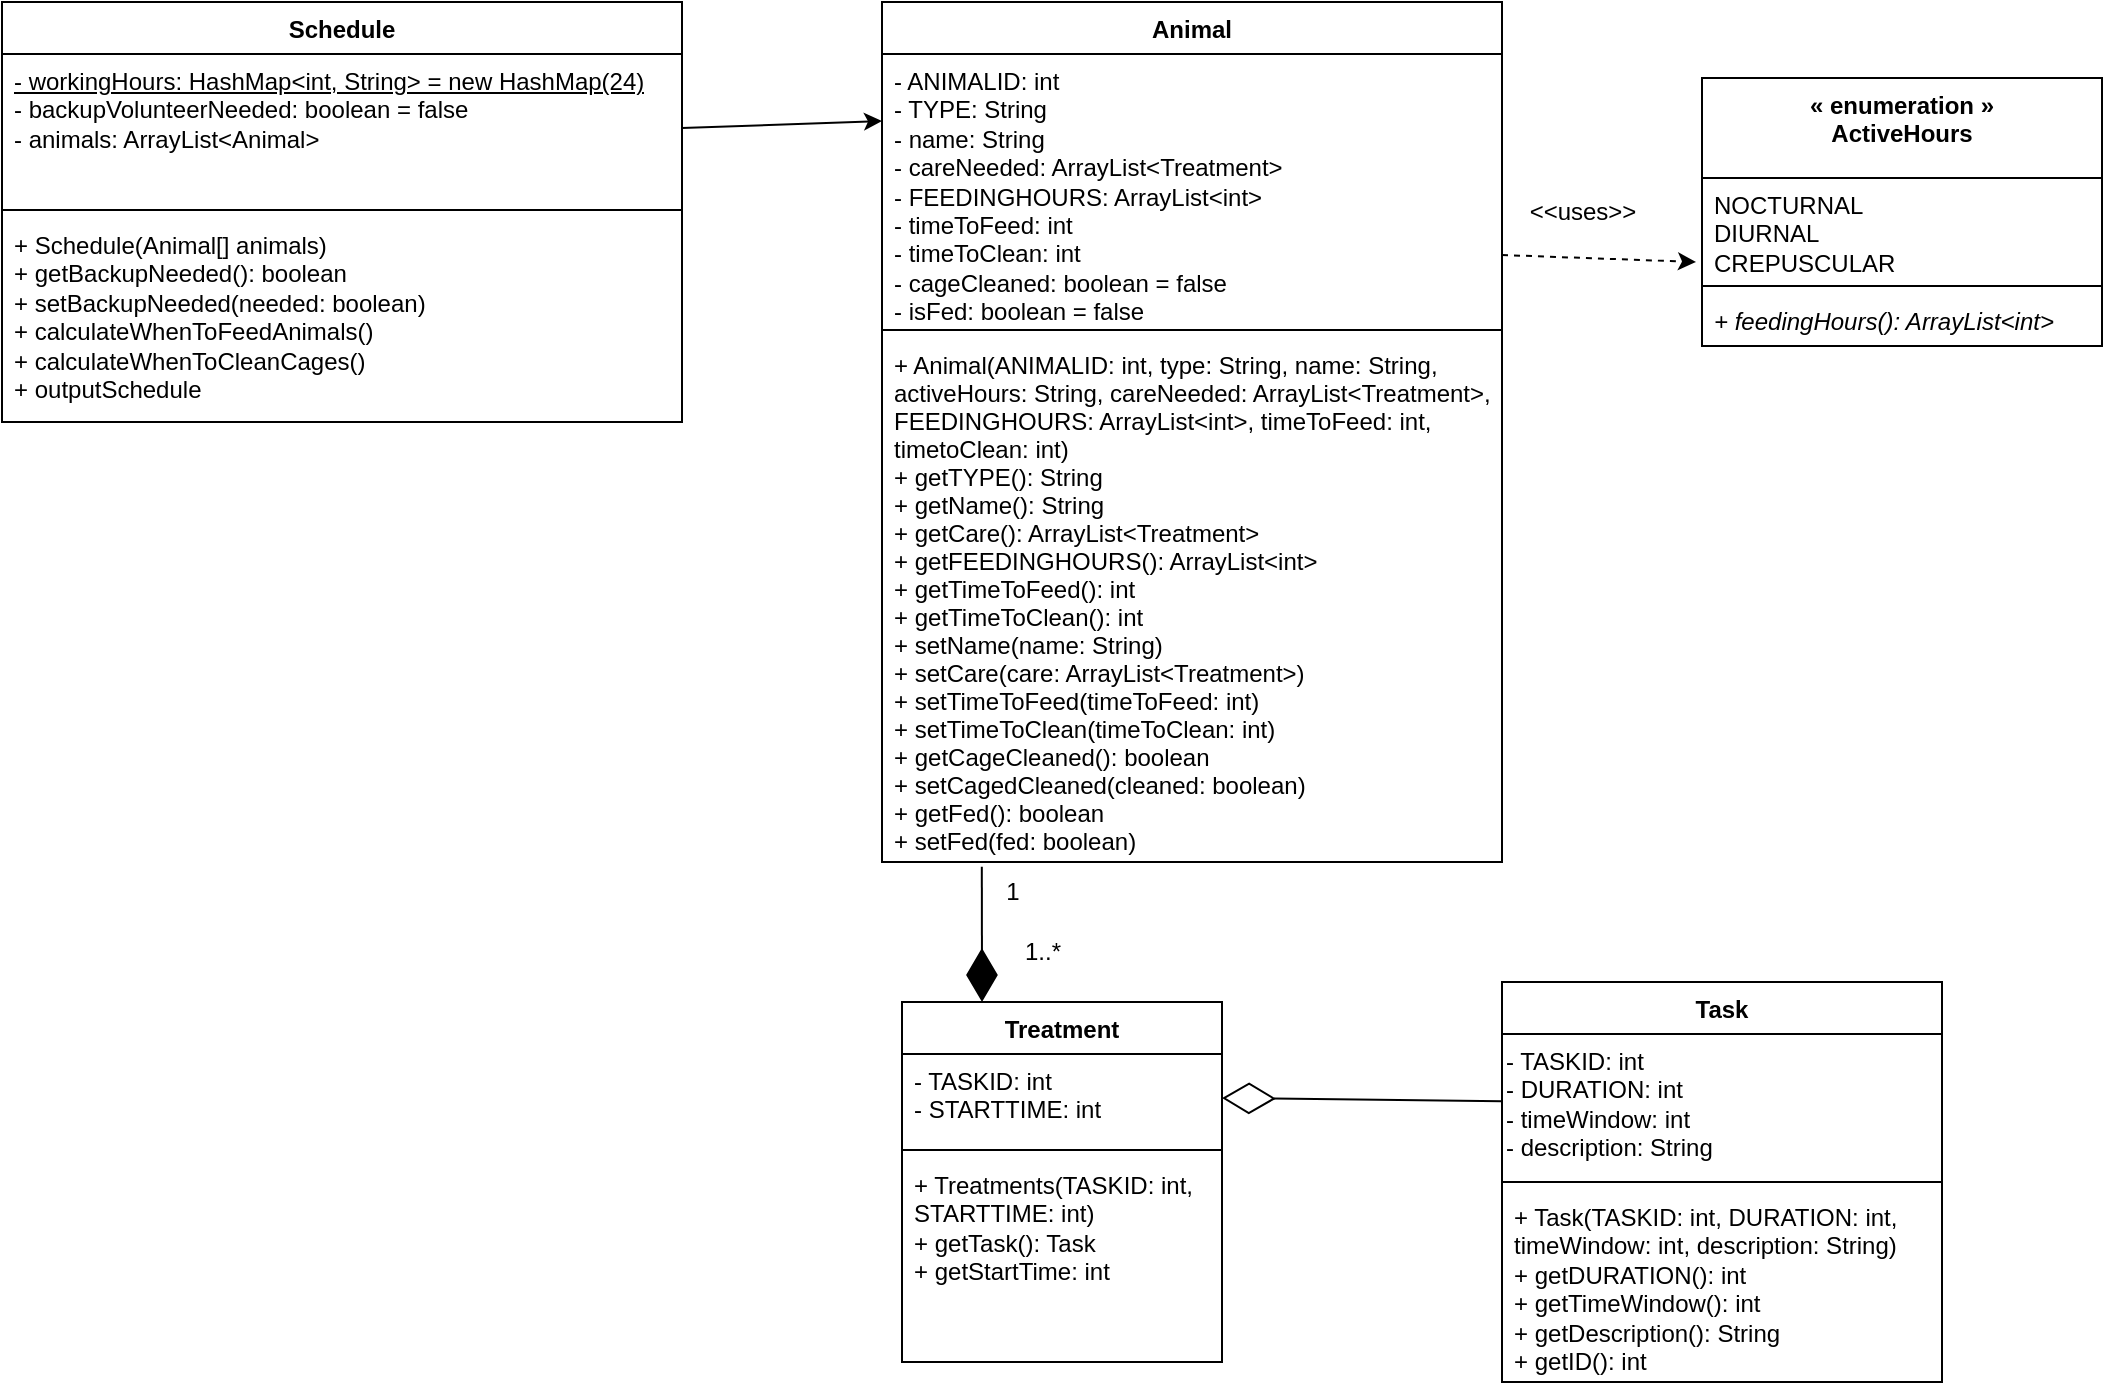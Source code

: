 <mxfile version="21.0.6" type="github">
  <diagram id="2KpLl_mZCOHA58I0HmC6" name="Page-1">
    <mxGraphModel dx="980" dy="696" grid="1" gridSize="10" guides="1" tooltips="1" connect="1" arrows="1" fold="1" page="1" pageScale="1" pageWidth="1100" pageHeight="850" math="0" shadow="0">
      <root>
        <mxCell id="0" />
        <mxCell id="1" parent="0" />
        <mxCell id="-pHp2P_mZ8aD6D5N5FeK-6" value="Animal" style="swimlane;fontStyle=1;align=center;verticalAlign=top;childLayout=stackLayout;horizontal=1;startSize=26;horizontalStack=0;resizeParent=1;resizeParentMax=0;resizeLast=0;collapsible=1;marginBottom=0;" parent="1" vertex="1">
          <mxGeometry x="470" y="70" width="310" height="430" as="geometry" />
        </mxCell>
        <mxCell id="-pHp2P_mZ8aD6D5N5FeK-33" value="&lt;span style=&quot;font-family: Helvetica; font-size: 12px; font-style: normal; font-variant-ligatures: normal; font-variant-caps: normal; font-weight: 400; letter-spacing: normal; orphans: 2; text-align: left; text-indent: 0px; text-transform: none; widows: 2; word-spacing: 0px; -webkit-text-stroke-width: 0px; text-decoration-thickness: initial; text-decoration-style: initial; text-decoration-color: initial; float: none; display: inline !important;&quot;&gt;- ANIMALID: int&lt;br&gt;- TYPE: String&lt;br&gt;- name: String&lt;br&gt;- careNeeded: ArrayList&amp;lt;Treatment&amp;gt;&lt;br&gt;- FEEDINGHOURS: ArrayList&amp;lt;int&amp;gt;&lt;br&gt;- timeToFeed: int&lt;br&gt;- timeToClean: int&lt;br&gt;- cageCleaned: boolean = false&lt;br&gt;- isFed: boolean = false&lt;br&gt;&lt;/span&gt;" style="text;whiteSpace=wrap;html=1;labelBackgroundColor=none;fontColor=default;spacingLeft=4;spacingRight=4;fontStyle=0;" parent="-pHp2P_mZ8aD6D5N5FeK-6" vertex="1">
          <mxGeometry y="26" width="310" height="134" as="geometry" />
        </mxCell>
        <mxCell id="-pHp2P_mZ8aD6D5N5FeK-11" value="" style="line;strokeWidth=1;fillColor=none;align=left;verticalAlign=middle;spacingTop=-1;spacingLeft=3;spacingRight=3;rotatable=0;labelPosition=right;points=[];portConstraint=eastwest;strokeColor=inherit;" parent="-pHp2P_mZ8aD6D5N5FeK-6" vertex="1">
          <mxGeometry y="160" width="310" height="8" as="geometry" />
        </mxCell>
        <mxCell id="-pHp2P_mZ8aD6D5N5FeK-12" value="+ Animal(ANIMALID: int, type: String, name: String, &#xa;activeHours: String, careNeeded: ArrayList&lt;Treatment&gt;, &#xa;FEEDINGHOURS: ArrayList&lt;int&gt;, timeToFeed: int, &#xa;timetoClean: int)&#xa;+ getTYPE(): String&#xa;+ getName(): String&#xa;+ getCare(): ArrayList&lt;Treatment&gt;&#xa;+ getFEEDINGHOURS(): ArrayList&lt;int&gt;&#xa;+ getTimeToFeed(): int&#xa;+ getTimeToClean(): int&#xa;+ setName(name: String)&#xa;+ setCare(care: ArrayList&lt;Treatment&gt;)&#xa;+ setTimeToFeed(timeToFeed: int)&#xa;+ setTimeToClean(timeToClean: int)&#xa;+ getCageCleaned(): boolean&#xa;+ setCagedCleaned(cleaned: boolean)&#xa;+ getFed(): boolean&#xa;+ setFed(fed: boolean)&#xa;&#xa;" style="text;strokeColor=none;fillColor=none;align=left;verticalAlign=top;spacingLeft=4;spacingRight=4;overflow=hidden;rotatable=0;points=[[0,0.5],[1,0.5]];portConstraint=eastwest;" parent="-pHp2P_mZ8aD6D5N5FeK-6" vertex="1">
          <mxGeometry y="168" width="310" height="262" as="geometry" />
        </mxCell>
        <mxCell id="-pHp2P_mZ8aD6D5N5FeK-13" value="« enumeration »&lt;br style=&quot;border-color: var(--border-color); font-weight: 400;&quot;&gt;&lt;b style=&quot;border-color: var(--border-color);&quot;&gt;ActiveHours&lt;/b&gt;" style="swimlane;fontStyle=1;align=center;verticalAlign=top;childLayout=stackLayout;horizontal=1;startSize=50;horizontalStack=0;resizeParent=1;resizeParentMax=0;resizeLast=0;collapsible=1;marginBottom=0;whiteSpace=wrap;html=1;" parent="1" vertex="1">
          <mxGeometry x="880" y="108" width="200" height="134" as="geometry" />
        </mxCell>
        <mxCell id="-pHp2P_mZ8aD6D5N5FeK-14" value="NOCTURNAL&lt;br&gt;DIURNAL&lt;br&gt;CREPUSCULAR" style="text;strokeColor=none;fillColor=none;align=left;verticalAlign=top;spacingLeft=4;spacingRight=4;overflow=hidden;rotatable=0;points=[[0,0.5],[1,0.5]];portConstraint=eastwest;whiteSpace=wrap;html=1;" parent="-pHp2P_mZ8aD6D5N5FeK-13" vertex="1">
          <mxGeometry y="50" width="200" height="50" as="geometry" />
        </mxCell>
        <mxCell id="-pHp2P_mZ8aD6D5N5FeK-15" value="" style="line;strokeWidth=1;fillColor=none;align=left;verticalAlign=middle;spacingTop=-1;spacingLeft=3;spacingRight=3;rotatable=0;labelPosition=right;points=[];portConstraint=eastwest;strokeColor=inherit;" parent="-pHp2P_mZ8aD6D5N5FeK-13" vertex="1">
          <mxGeometry y="100" width="200" height="8" as="geometry" />
        </mxCell>
        <mxCell id="-pHp2P_mZ8aD6D5N5FeK-16" value="&lt;i&gt;+ feedingHours(): ArrayList&amp;lt;int&amp;gt;&lt;/i&gt;" style="text;strokeColor=none;fillColor=none;align=left;verticalAlign=top;spacingLeft=4;spacingRight=4;overflow=hidden;rotatable=0;points=[[0,0.5],[1,0.5]];portConstraint=eastwest;whiteSpace=wrap;html=1;" parent="-pHp2P_mZ8aD6D5N5FeK-13" vertex="1">
          <mxGeometry y="108" width="200" height="26" as="geometry" />
        </mxCell>
        <mxCell id="-pHp2P_mZ8aD6D5N5FeK-19" value="Task" style="swimlane;fontStyle=1;align=center;verticalAlign=top;childLayout=stackLayout;horizontal=1;startSize=26;horizontalStack=0;resizeParent=1;resizeParentMax=0;resizeLast=0;collapsible=1;marginBottom=0;whiteSpace=wrap;html=1;" parent="1" vertex="1">
          <mxGeometry x="780" y="560" width="220" height="200" as="geometry" />
        </mxCell>
        <mxCell id="3hYf7BkFwzR19k11kG9j-5" value="&lt;div style=&quot;&quot;&gt;&lt;span style=&quot;background-color: initial;&quot;&gt;- TASKID: int&lt;/span&gt;&lt;/div&gt;&lt;div style=&quot;&quot;&gt;&lt;span style=&quot;background-color: initial;&quot;&gt;- DURATION: int&lt;/span&gt;&lt;/div&gt;&lt;div style=&quot;&quot;&gt;&lt;span style=&quot;background-color: initial;&quot;&gt;- timeWindow: int&lt;/span&gt;&lt;/div&gt;&lt;div style=&quot;&quot;&gt;&lt;span style=&quot;background-color: initial;&quot;&gt;- description: String&lt;/span&gt;&lt;/div&gt;" style="text;html=1;align=left;verticalAlign=middle;resizable=0;points=[];autosize=1;strokeColor=none;fillColor=none;" vertex="1" parent="-pHp2P_mZ8aD6D5N5FeK-19">
          <mxGeometry y="26" width="220" height="70" as="geometry" />
        </mxCell>
        <mxCell id="-pHp2P_mZ8aD6D5N5FeK-22" value="" style="line;strokeWidth=1;fillColor=none;align=left;verticalAlign=middle;spacingTop=-1;spacingLeft=3;spacingRight=3;rotatable=0;labelPosition=right;points=[];portConstraint=eastwest;strokeColor=inherit;" parent="-pHp2P_mZ8aD6D5N5FeK-19" vertex="1">
          <mxGeometry y="96" width="220" height="8" as="geometry" />
        </mxCell>
        <mxCell id="-pHp2P_mZ8aD6D5N5FeK-23" value="+ Task(TASKID: int, DURATION: int, timeWindow: int, description: String)&lt;br&gt;+ getDURATION(): int&lt;br&gt;+ getTimeWindow(): int&lt;br&gt;+ getDescription(): String&lt;br&gt;+ getID(): int" style="text;strokeColor=none;fillColor=none;align=left;verticalAlign=top;spacingLeft=4;spacingRight=4;overflow=hidden;rotatable=0;points=[[0,0.5],[1,0.5]];portConstraint=eastwest;whiteSpace=wrap;html=1;" parent="-pHp2P_mZ8aD6D5N5FeK-19" vertex="1">
          <mxGeometry y="104" width="220" height="96" as="geometry" />
        </mxCell>
        <mxCell id="X3xmoL7LCD3JFngqE5RC-1" value="" style="html=1;labelBackgroundColor=#ffffff;startArrow=none;startFill=0;startSize=6;endArrow=classic;endFill=1;endSize=6;jettySize=auto;orthogonalLoop=1;strokeWidth=1;dashed=1;fontSize=14;rounded=0;exitX=1;exitY=0.75;exitDx=0;exitDy=0;entryX=-0.015;entryY=0.84;entryDx=0;entryDy=0;entryPerimeter=0;" parent="1" source="-pHp2P_mZ8aD6D5N5FeK-33" target="-pHp2P_mZ8aD6D5N5FeK-14" edge="1">
          <mxGeometry width="60" height="60" relative="1" as="geometry">
            <mxPoint x="730" y="116" as="sourcePoint" />
            <mxPoint x="830" y="230" as="targetPoint" />
          </mxGeometry>
        </mxCell>
        <mxCell id="X3xmoL7LCD3JFngqE5RC-2" value="&amp;lt;&amp;lt;uses&amp;gt;&amp;gt;" style="text;html=1;align=center;verticalAlign=middle;resizable=0;points=[];autosize=1;strokeColor=none;fillColor=none;" parent="1" vertex="1">
          <mxGeometry x="780" y="160" width="80" height="30" as="geometry" />
        </mxCell>
        <mxCell id="X3xmoL7LCD3JFngqE5RC-3" value="Treatment" style="swimlane;fontStyle=1;align=center;verticalAlign=top;childLayout=stackLayout;horizontal=1;startSize=26;horizontalStack=0;resizeParent=1;resizeParentMax=0;resizeLast=0;collapsible=1;marginBottom=0;whiteSpace=wrap;html=1;" parent="1" vertex="1">
          <mxGeometry x="480" y="570" width="160" height="180" as="geometry" />
        </mxCell>
        <mxCell id="X3xmoL7LCD3JFngqE5RC-4" value="- TASKID: int&lt;br&gt;- STARTTIME: int" style="text;strokeColor=none;fillColor=none;align=left;verticalAlign=top;spacingLeft=4;spacingRight=4;overflow=hidden;rotatable=0;points=[[0,0.5],[1,0.5]];portConstraint=eastwest;whiteSpace=wrap;html=1;" parent="X3xmoL7LCD3JFngqE5RC-3" vertex="1">
          <mxGeometry y="26" width="160" height="44" as="geometry" />
        </mxCell>
        <mxCell id="X3xmoL7LCD3JFngqE5RC-5" value="" style="line;strokeWidth=1;fillColor=none;align=left;verticalAlign=middle;spacingTop=-1;spacingLeft=3;spacingRight=3;rotatable=0;labelPosition=right;points=[];portConstraint=eastwest;strokeColor=inherit;" parent="X3xmoL7LCD3JFngqE5RC-3" vertex="1">
          <mxGeometry y="70" width="160" height="8" as="geometry" />
        </mxCell>
        <mxCell id="X3xmoL7LCD3JFngqE5RC-6" value="+ Treatments(TASKID: int, STARTTIME: int)&lt;br&gt;+ getTask(): Task&lt;br&gt;+ getStartTime: int" style="text;strokeColor=none;fillColor=none;align=left;verticalAlign=top;spacingLeft=4;spacingRight=4;overflow=hidden;rotatable=0;points=[[0,0.5],[1,0.5]];portConstraint=eastwest;whiteSpace=wrap;html=1;" parent="X3xmoL7LCD3JFngqE5RC-3" vertex="1">
          <mxGeometry y="78" width="160" height="102" as="geometry" />
        </mxCell>
        <mxCell id="X3xmoL7LCD3JFngqE5RC-8" value="" style="endArrow=diamondThin;endFill=1;endSize=24;html=1;rounded=0;exitX=0.161;exitY=1.009;exitDx=0;exitDy=0;exitPerimeter=0;entryX=0.25;entryY=0;entryDx=0;entryDy=0;" parent="1" source="-pHp2P_mZ8aD6D5N5FeK-12" target="X3xmoL7LCD3JFngqE5RC-3" edge="1">
          <mxGeometry width="160" relative="1" as="geometry">
            <mxPoint x="480" y="452" as="sourcePoint" />
            <mxPoint x="620" y="450" as="targetPoint" />
          </mxGeometry>
        </mxCell>
        <mxCell id="X3xmoL7LCD3JFngqE5RC-9" value="1" style="text;html=1;align=center;verticalAlign=middle;resizable=0;points=[];autosize=1;strokeColor=none;fillColor=none;" parent="1" vertex="1">
          <mxGeometry x="520" y="500" width="30" height="30" as="geometry" />
        </mxCell>
        <mxCell id="X3xmoL7LCD3JFngqE5RC-10" value="1..*" style="text;html=1;align=center;verticalAlign=middle;resizable=0;points=[];autosize=1;strokeColor=none;fillColor=none;" parent="1" vertex="1">
          <mxGeometry x="530" y="530" width="40" height="30" as="geometry" />
        </mxCell>
        <mxCell id="X3xmoL7LCD3JFngqE5RC-11" value="" style="endArrow=diamondThin;endFill=0;endSize=24;html=1;rounded=0;entryX=1;entryY=0.5;entryDx=0;entryDy=0;" parent="1" source="3hYf7BkFwzR19k11kG9j-5" target="X3xmoL7LCD3JFngqE5RC-4" edge="1">
          <mxGeometry width="160" relative="1" as="geometry">
            <mxPoint x="620" y="599.5" as="sourcePoint" />
            <mxPoint x="780" y="599.5" as="targetPoint" />
          </mxGeometry>
        </mxCell>
        <mxCell id="X3xmoL7LCD3JFngqE5RC-12" value="Schedule" style="swimlane;fontStyle=1;align=center;verticalAlign=top;childLayout=stackLayout;horizontal=1;startSize=26;horizontalStack=0;resizeParent=1;resizeParentMax=0;resizeLast=0;collapsible=1;marginBottom=0;whiteSpace=wrap;html=1;" parent="1" vertex="1">
          <mxGeometry x="30" y="70" width="340" height="210" as="geometry" />
        </mxCell>
        <mxCell id="X3xmoL7LCD3JFngqE5RC-13" value="&lt;u&gt;- workingHours: HashMap&amp;lt;int, String&amp;gt; = new HashMap(24)&lt;br&gt;&lt;/u&gt;- backupVolunteerNeeded: boolean = false&lt;br&gt;- animals: ArrayList&amp;lt;Animal&amp;gt;&amp;nbsp;" style="text;strokeColor=none;fillColor=none;align=left;verticalAlign=top;spacingLeft=4;spacingRight=4;overflow=hidden;rotatable=0;points=[[0,0.5],[1,0.5]];portConstraint=eastwest;whiteSpace=wrap;html=1;" parent="X3xmoL7LCD3JFngqE5RC-12" vertex="1">
          <mxGeometry y="26" width="340" height="74" as="geometry" />
        </mxCell>
        <mxCell id="X3xmoL7LCD3JFngqE5RC-14" value="" style="line;strokeWidth=1;fillColor=none;align=left;verticalAlign=middle;spacingTop=-1;spacingLeft=3;spacingRight=3;rotatable=0;labelPosition=right;points=[];portConstraint=eastwest;strokeColor=inherit;" parent="X3xmoL7LCD3JFngqE5RC-12" vertex="1">
          <mxGeometry y="100" width="340" height="8" as="geometry" />
        </mxCell>
        <mxCell id="X3xmoL7LCD3JFngqE5RC-15" value="+ Schedule(Animal[] animals)&lt;br&gt;+ getBackupNeeded(): boolean&lt;br&gt;+ setBackupNeeded(needed: boolean)&lt;br&gt;+ calculateWhenToFeedAnimals()&lt;br&gt;+ calculateWhenToCleanCages()&lt;br&gt;+ outputSchedule" style="text;strokeColor=none;fillColor=none;align=left;verticalAlign=top;spacingLeft=4;spacingRight=4;overflow=hidden;rotatable=0;points=[[0,0.5],[1,0.5]];portConstraint=eastwest;whiteSpace=wrap;html=1;" parent="X3xmoL7LCD3JFngqE5RC-12" vertex="1">
          <mxGeometry y="108" width="340" height="102" as="geometry" />
        </mxCell>
        <mxCell id="3hYf7BkFwzR19k11kG9j-4" value="" style="endArrow=classic;html=1;rounded=0;exitX=1;exitY=0.5;exitDx=0;exitDy=0;entryX=0;entryY=0.25;entryDx=0;entryDy=0;" edge="1" parent="1" source="X3xmoL7LCD3JFngqE5RC-13" target="-pHp2P_mZ8aD6D5N5FeK-33">
          <mxGeometry width="50" height="50" relative="1" as="geometry">
            <mxPoint x="360" y="90" as="sourcePoint" />
            <mxPoint x="410" y="40" as="targetPoint" />
          </mxGeometry>
        </mxCell>
      </root>
    </mxGraphModel>
  </diagram>
</mxfile>

